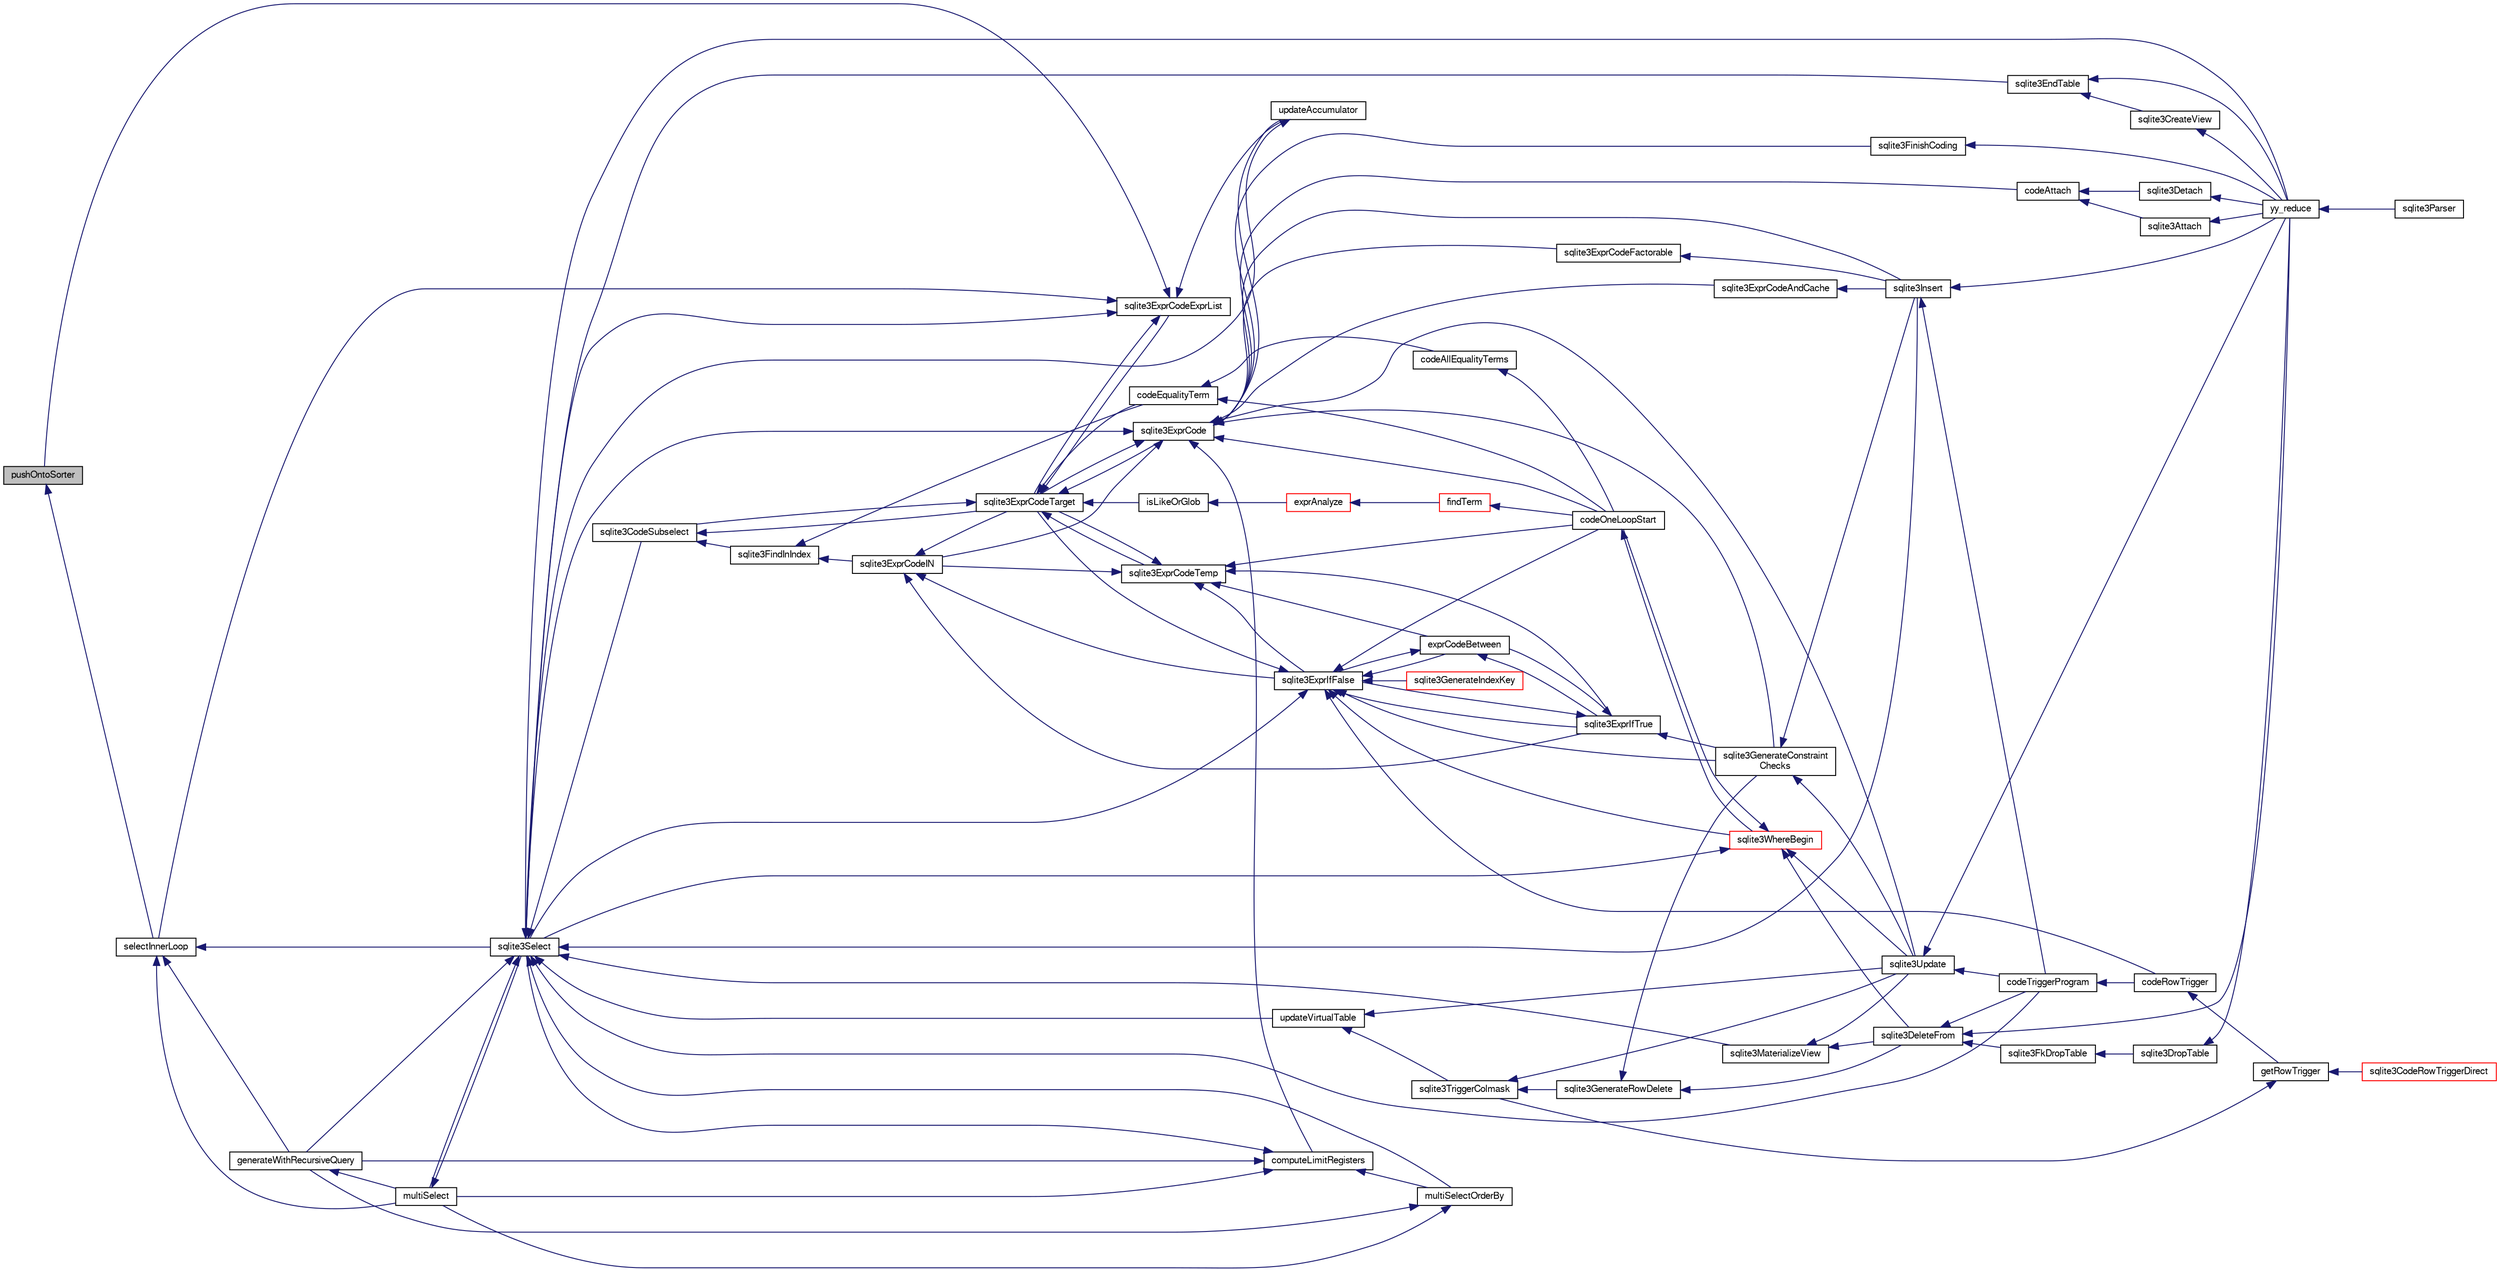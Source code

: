 digraph "pushOntoSorter"
{
  edge [fontname="FreeSans",fontsize="10",labelfontname="FreeSans",labelfontsize="10"];
  node [fontname="FreeSans",fontsize="10",shape=record];
  rankdir="LR";
  Node250780 [label="pushOntoSorter",height=0.2,width=0.4,color="black", fillcolor="grey75", style="filled", fontcolor="black"];
  Node250780 -> Node250781 [dir="back",color="midnightblue",fontsize="10",style="solid",fontname="FreeSans"];
  Node250781 [label="selectInnerLoop",height=0.2,width=0.4,color="black", fillcolor="white", style="filled",URL="$sqlite3_8c.html#ababe0933661ebe67eb0e6074bb1fd411"];
  Node250781 -> Node250782 [dir="back",color="midnightblue",fontsize="10",style="solid",fontname="FreeSans"];
  Node250782 [label="generateWithRecursiveQuery",height=0.2,width=0.4,color="black", fillcolor="white", style="filled",URL="$sqlite3_8c.html#ade2c3663fa9c3b9676507984b9483942"];
  Node250782 -> Node250783 [dir="back",color="midnightblue",fontsize="10",style="solid",fontname="FreeSans"];
  Node250783 [label="multiSelect",height=0.2,width=0.4,color="black", fillcolor="white", style="filled",URL="$sqlite3_8c.html#a6456c61f3d9b2389738753cedfa24fa7"];
  Node250783 -> Node250784 [dir="back",color="midnightblue",fontsize="10",style="solid",fontname="FreeSans"];
  Node250784 [label="sqlite3Select",height=0.2,width=0.4,color="black", fillcolor="white", style="filled",URL="$sqlite3_8c.html#a2465ee8c956209ba4b272477b7c21a45"];
  Node250784 -> Node250785 [dir="back",color="midnightblue",fontsize="10",style="solid",fontname="FreeSans"];
  Node250785 [label="sqlite3CodeSubselect",height=0.2,width=0.4,color="black", fillcolor="white", style="filled",URL="$sqlite3_8c.html#aa69b46d2204a1d1b110107a1be12ee0c"];
  Node250785 -> Node250786 [dir="back",color="midnightblue",fontsize="10",style="solid",fontname="FreeSans"];
  Node250786 [label="sqlite3FindInIndex",height=0.2,width=0.4,color="black", fillcolor="white", style="filled",URL="$sqlite3_8c.html#af7d8c56ab0231f44bb5f87b3fafeffb2"];
  Node250786 -> Node250787 [dir="back",color="midnightblue",fontsize="10",style="solid",fontname="FreeSans"];
  Node250787 [label="sqlite3ExprCodeIN",height=0.2,width=0.4,color="black", fillcolor="white", style="filled",URL="$sqlite3_8c.html#ad9cf4f5b5ffb90c24a4a0900c8626193"];
  Node250787 -> Node250788 [dir="back",color="midnightblue",fontsize="10",style="solid",fontname="FreeSans"];
  Node250788 [label="sqlite3ExprCodeTarget",height=0.2,width=0.4,color="black", fillcolor="white", style="filled",URL="$sqlite3_8c.html#a4f308397a0a3ed299ed31aaa1ae2a293"];
  Node250788 -> Node250785 [dir="back",color="midnightblue",fontsize="10",style="solid",fontname="FreeSans"];
  Node250788 -> Node250789 [dir="back",color="midnightblue",fontsize="10",style="solid",fontname="FreeSans"];
  Node250789 [label="sqlite3ExprCodeTemp",height=0.2,width=0.4,color="black", fillcolor="white", style="filled",URL="$sqlite3_8c.html#a3bc5c1ccb3c5851847e2aeb4a84ae1fc"];
  Node250789 -> Node250787 [dir="back",color="midnightblue",fontsize="10",style="solid",fontname="FreeSans"];
  Node250789 -> Node250788 [dir="back",color="midnightblue",fontsize="10",style="solid",fontname="FreeSans"];
  Node250789 -> Node250790 [dir="back",color="midnightblue",fontsize="10",style="solid",fontname="FreeSans"];
  Node250790 [label="exprCodeBetween",height=0.2,width=0.4,color="black", fillcolor="white", style="filled",URL="$sqlite3_8c.html#abd053493214542bca8f406f42145d173"];
  Node250790 -> Node250791 [dir="back",color="midnightblue",fontsize="10",style="solid",fontname="FreeSans"];
  Node250791 [label="sqlite3ExprIfTrue",height=0.2,width=0.4,color="black", fillcolor="white", style="filled",URL="$sqlite3_8c.html#ad93a55237c23e1b743ab1f59df1a1444"];
  Node250791 -> Node250790 [dir="back",color="midnightblue",fontsize="10",style="solid",fontname="FreeSans"];
  Node250791 -> Node250792 [dir="back",color="midnightblue",fontsize="10",style="solid",fontname="FreeSans"];
  Node250792 [label="sqlite3ExprIfFalse",height=0.2,width=0.4,color="black", fillcolor="white", style="filled",URL="$sqlite3_8c.html#af97ecccb5d56e321e118414b08f65b71"];
  Node250792 -> Node250788 [dir="back",color="midnightblue",fontsize="10",style="solid",fontname="FreeSans"];
  Node250792 -> Node250790 [dir="back",color="midnightblue",fontsize="10",style="solid",fontname="FreeSans"];
  Node250792 -> Node250791 [dir="back",color="midnightblue",fontsize="10",style="solid",fontname="FreeSans"];
  Node250792 -> Node250793 [dir="back",color="midnightblue",fontsize="10",style="solid",fontname="FreeSans"];
  Node250793 [label="sqlite3GenerateIndexKey",height=0.2,width=0.4,color="red", fillcolor="white", style="filled",URL="$sqlite3_8c.html#ab85ac93d5c5e6760f45f07897be7f272"];
  Node250792 -> Node250819 [dir="back",color="midnightblue",fontsize="10",style="solid",fontname="FreeSans"];
  Node250819 [label="sqlite3GenerateConstraint\lChecks",height=0.2,width=0.4,color="black", fillcolor="white", style="filled",URL="$sqlite3_8c.html#aef639c1e6a0c0a67ca6e7690ad931bd2"];
  Node250819 -> Node250817 [dir="back",color="midnightblue",fontsize="10",style="solid",fontname="FreeSans"];
  Node250817 [label="sqlite3Insert",height=0.2,width=0.4,color="black", fillcolor="white", style="filled",URL="$sqlite3_8c.html#a5b17c9c2000bae6bdff8e6be48d7dc2b"];
  Node250817 -> Node250810 [dir="back",color="midnightblue",fontsize="10",style="solid",fontname="FreeSans"];
  Node250810 [label="codeTriggerProgram",height=0.2,width=0.4,color="black", fillcolor="white", style="filled",URL="$sqlite3_8c.html#a120801f59d9281d201d2ff4b2606836e"];
  Node250810 -> Node250811 [dir="back",color="midnightblue",fontsize="10",style="solid",fontname="FreeSans"];
  Node250811 [label="codeRowTrigger",height=0.2,width=0.4,color="black", fillcolor="white", style="filled",URL="$sqlite3_8c.html#a463cea5aaaf388b560b206570a0022fc"];
  Node250811 -> Node250812 [dir="back",color="midnightblue",fontsize="10",style="solid",fontname="FreeSans"];
  Node250812 [label="getRowTrigger",height=0.2,width=0.4,color="black", fillcolor="white", style="filled",URL="$sqlite3_8c.html#a69626ef20b540d1a2b19cf56f3f45689"];
  Node250812 -> Node250813 [dir="back",color="midnightblue",fontsize="10",style="solid",fontname="FreeSans"];
  Node250813 [label="sqlite3CodeRowTriggerDirect",height=0.2,width=0.4,color="red", fillcolor="white", style="filled",URL="$sqlite3_8c.html#ad92829f9001bcf89a0299dad5a48acd4"];
  Node250812 -> Node250818 [dir="back",color="midnightblue",fontsize="10",style="solid",fontname="FreeSans"];
  Node250818 [label="sqlite3TriggerColmask",height=0.2,width=0.4,color="black", fillcolor="white", style="filled",URL="$sqlite3_8c.html#acace8e99e37ae5e84ea03c65e820c540"];
  Node250818 -> Node250806 [dir="back",color="midnightblue",fontsize="10",style="solid",fontname="FreeSans"];
  Node250806 [label="sqlite3GenerateRowDelete",height=0.2,width=0.4,color="black", fillcolor="white", style="filled",URL="$sqlite3_8c.html#a2c76cbf3027fc18fdbb8cb4cd96b77d9"];
  Node250806 -> Node250807 [dir="back",color="midnightblue",fontsize="10",style="solid",fontname="FreeSans"];
  Node250807 [label="sqlite3DeleteFrom",height=0.2,width=0.4,color="black", fillcolor="white", style="filled",URL="$sqlite3_8c.html#ab9b4b45349188b49eabb23f94608a091"];
  Node250807 -> Node250808 [dir="back",color="midnightblue",fontsize="10",style="solid",fontname="FreeSans"];
  Node250808 [label="sqlite3FkDropTable",height=0.2,width=0.4,color="black", fillcolor="white", style="filled",URL="$sqlite3_8c.html#a1218c6fc74e89152ceaa4760e82f5ef9"];
  Node250808 -> Node250809 [dir="back",color="midnightblue",fontsize="10",style="solid",fontname="FreeSans"];
  Node250809 [label="sqlite3DropTable",height=0.2,width=0.4,color="black", fillcolor="white", style="filled",URL="$sqlite3_8c.html#a5534f77364b5568783c0e50db3c9defb"];
  Node250809 -> Node250797 [dir="back",color="midnightblue",fontsize="10",style="solid",fontname="FreeSans"];
  Node250797 [label="yy_reduce",height=0.2,width=0.4,color="black", fillcolor="white", style="filled",URL="$sqlite3_8c.html#a7c419a9b25711c666a9a2449ef377f14"];
  Node250797 -> Node250798 [dir="back",color="midnightblue",fontsize="10",style="solid",fontname="FreeSans"];
  Node250798 [label="sqlite3Parser",height=0.2,width=0.4,color="black", fillcolor="white", style="filled",URL="$sqlite3_8c.html#a0327d71a5fabe0b6a343d78a2602e72a"];
  Node250807 -> Node250810 [dir="back",color="midnightblue",fontsize="10",style="solid",fontname="FreeSans"];
  Node250807 -> Node250797 [dir="back",color="midnightblue",fontsize="10",style="solid",fontname="FreeSans"];
  Node250806 -> Node250819 [dir="back",color="midnightblue",fontsize="10",style="solid",fontname="FreeSans"];
  Node250818 -> Node250815 [dir="back",color="midnightblue",fontsize="10",style="solid",fontname="FreeSans"];
  Node250815 [label="sqlite3Update",height=0.2,width=0.4,color="black", fillcolor="white", style="filled",URL="$sqlite3_8c.html#ac5aa67c46e8cc8174566fabe6809fafa"];
  Node250815 -> Node250810 [dir="back",color="midnightblue",fontsize="10",style="solid",fontname="FreeSans"];
  Node250815 -> Node250797 [dir="back",color="midnightblue",fontsize="10",style="solid",fontname="FreeSans"];
  Node250817 -> Node250797 [dir="back",color="midnightblue",fontsize="10",style="solid",fontname="FreeSans"];
  Node250819 -> Node250815 [dir="back",color="midnightblue",fontsize="10",style="solid",fontname="FreeSans"];
  Node250792 -> Node250784 [dir="back",color="midnightblue",fontsize="10",style="solid",fontname="FreeSans"];
  Node250792 -> Node250811 [dir="back",color="midnightblue",fontsize="10",style="solid",fontname="FreeSans"];
  Node250792 -> Node250825 [dir="back",color="midnightblue",fontsize="10",style="solid",fontname="FreeSans"];
  Node250825 [label="codeOneLoopStart",height=0.2,width=0.4,color="black", fillcolor="white", style="filled",URL="$sqlite3_8c.html#aa868875120b151c169cc79139ed6e008"];
  Node250825 -> Node250822 [dir="back",color="midnightblue",fontsize="10",style="solid",fontname="FreeSans"];
  Node250822 [label="sqlite3WhereBegin",height=0.2,width=0.4,color="red", fillcolor="white", style="filled",URL="$sqlite3_8c.html#acad049f5c9a96a8118cffd5e5ce89f7c"];
  Node250822 -> Node250807 [dir="back",color="midnightblue",fontsize="10",style="solid",fontname="FreeSans"];
  Node250822 -> Node250784 [dir="back",color="midnightblue",fontsize="10",style="solid",fontname="FreeSans"];
  Node250822 -> Node250815 [dir="back",color="midnightblue",fontsize="10",style="solid",fontname="FreeSans"];
  Node250822 -> Node250825 [dir="back",color="midnightblue",fontsize="10",style="solid",fontname="FreeSans"];
  Node250792 -> Node250822 [dir="back",color="midnightblue",fontsize="10",style="solid",fontname="FreeSans"];
  Node250791 -> Node250819 [dir="back",color="midnightblue",fontsize="10",style="solid",fontname="FreeSans"];
  Node250790 -> Node250792 [dir="back",color="midnightblue",fontsize="10",style="solid",fontname="FreeSans"];
  Node250789 -> Node250791 [dir="back",color="midnightblue",fontsize="10",style="solid",fontname="FreeSans"];
  Node250789 -> Node250792 [dir="back",color="midnightblue",fontsize="10",style="solid",fontname="FreeSans"];
  Node250789 -> Node250825 [dir="back",color="midnightblue",fontsize="10",style="solid",fontname="FreeSans"];
  Node250788 -> Node250826 [dir="back",color="midnightblue",fontsize="10",style="solid",fontname="FreeSans"];
  Node250826 [label="sqlite3ExprCode",height=0.2,width=0.4,color="black", fillcolor="white", style="filled",URL="$sqlite3_8c.html#a75f270fb0b111b86924cca4ea507b417"];
  Node250826 -> Node250787 [dir="back",color="midnightblue",fontsize="10",style="solid",fontname="FreeSans"];
  Node250826 -> Node250788 [dir="back",color="midnightblue",fontsize="10",style="solid",fontname="FreeSans"];
  Node250826 -> Node250827 [dir="back",color="midnightblue",fontsize="10",style="solid",fontname="FreeSans"];
  Node250827 [label="sqlite3ExprCodeFactorable",height=0.2,width=0.4,color="black", fillcolor="white", style="filled",URL="$sqlite3_8c.html#a843f7fd58eec5a683c1fd8435fcd1e84"];
  Node250827 -> Node250817 [dir="back",color="midnightblue",fontsize="10",style="solid",fontname="FreeSans"];
  Node250826 -> Node250828 [dir="back",color="midnightblue",fontsize="10",style="solid",fontname="FreeSans"];
  Node250828 [label="sqlite3ExprCodeAndCache",height=0.2,width=0.4,color="black", fillcolor="white", style="filled",URL="$sqlite3_8c.html#ae3e46527d9b7fc9cb9236d21a5e6b1d8"];
  Node250828 -> Node250817 [dir="back",color="midnightblue",fontsize="10",style="solid",fontname="FreeSans"];
  Node250826 -> Node250829 [dir="back",color="midnightblue",fontsize="10",style="solid",fontname="FreeSans"];
  Node250829 [label="codeAttach",height=0.2,width=0.4,color="black", fillcolor="white", style="filled",URL="$sqlite3_8c.html#ade4e9e30d828a19c191fdcb098676d5b"];
  Node250829 -> Node250830 [dir="back",color="midnightblue",fontsize="10",style="solid",fontname="FreeSans"];
  Node250830 [label="sqlite3Detach",height=0.2,width=0.4,color="black", fillcolor="white", style="filled",URL="$sqlite3_8c.html#ab1a5a0b01c7560aef5e0b8603a68747d"];
  Node250830 -> Node250797 [dir="back",color="midnightblue",fontsize="10",style="solid",fontname="FreeSans"];
  Node250829 -> Node250831 [dir="back",color="midnightblue",fontsize="10",style="solid",fontname="FreeSans"];
  Node250831 [label="sqlite3Attach",height=0.2,width=0.4,color="black", fillcolor="white", style="filled",URL="$sqlite3_8c.html#ae0907fe0b43cc1b4c7e6a16213e8546f"];
  Node250831 -> Node250797 [dir="back",color="midnightblue",fontsize="10",style="solid",fontname="FreeSans"];
  Node250826 -> Node250832 [dir="back",color="midnightblue",fontsize="10",style="solid",fontname="FreeSans"];
  Node250832 [label="sqlite3FinishCoding",height=0.2,width=0.4,color="black", fillcolor="white", style="filled",URL="$sqlite3_8c.html#a651bc5b446c276c092705856d995b278"];
  Node250832 -> Node250797 [dir="back",color="midnightblue",fontsize="10",style="solid",fontname="FreeSans"];
  Node250826 -> Node250817 [dir="back",color="midnightblue",fontsize="10",style="solid",fontname="FreeSans"];
  Node250826 -> Node250819 [dir="back",color="midnightblue",fontsize="10",style="solid",fontname="FreeSans"];
  Node250826 -> Node250833 [dir="back",color="midnightblue",fontsize="10",style="solid",fontname="FreeSans"];
  Node250833 [label="computeLimitRegisters",height=0.2,width=0.4,color="black", fillcolor="white", style="filled",URL="$sqlite3_8c.html#ae9d37055e4905929b6f6cda5461e2f37"];
  Node250833 -> Node250782 [dir="back",color="midnightblue",fontsize="10",style="solid",fontname="FreeSans"];
  Node250833 -> Node250783 [dir="back",color="midnightblue",fontsize="10",style="solid",fontname="FreeSans"];
  Node250833 -> Node250834 [dir="back",color="midnightblue",fontsize="10",style="solid",fontname="FreeSans"];
  Node250834 [label="multiSelectOrderBy",height=0.2,width=0.4,color="black", fillcolor="white", style="filled",URL="$sqlite3_8c.html#afcdb8488c6f4dfdadaf9f04bca35b808"];
  Node250834 -> Node250782 [dir="back",color="midnightblue",fontsize="10",style="solid",fontname="FreeSans"];
  Node250834 -> Node250783 [dir="back",color="midnightblue",fontsize="10",style="solid",fontname="FreeSans"];
  Node250833 -> Node250784 [dir="back",color="midnightblue",fontsize="10",style="solid",fontname="FreeSans"];
  Node250826 -> Node250835 [dir="back",color="midnightblue",fontsize="10",style="solid",fontname="FreeSans"];
  Node250835 [label="updateAccumulator",height=0.2,width=0.4,color="black", fillcolor="white", style="filled",URL="$sqlite3_8c.html#a1681660dd3ecd50c8727d6e56a537bd9"];
  Node250835 -> Node250784 [dir="back",color="midnightblue",fontsize="10",style="solid",fontname="FreeSans"];
  Node250826 -> Node250784 [dir="back",color="midnightblue",fontsize="10",style="solid",fontname="FreeSans"];
  Node250826 -> Node250815 [dir="back",color="midnightblue",fontsize="10",style="solid",fontname="FreeSans"];
  Node250826 -> Node250825 [dir="back",color="midnightblue",fontsize="10",style="solid",fontname="FreeSans"];
  Node250788 -> Node250836 [dir="back",color="midnightblue",fontsize="10",style="solid",fontname="FreeSans"];
  Node250836 [label="sqlite3ExprCodeExprList",height=0.2,width=0.4,color="black", fillcolor="white", style="filled",URL="$sqlite3_8c.html#a05b2b3dc3de7565de24eb3a2ff4e9566"];
  Node250836 -> Node250788 [dir="back",color="midnightblue",fontsize="10",style="solid",fontname="FreeSans"];
  Node250836 -> Node250780 [dir="back",color="midnightblue",fontsize="10",style="solid",fontname="FreeSans"];
  Node250836 -> Node250781 [dir="back",color="midnightblue",fontsize="10",style="solid",fontname="FreeSans"];
  Node250836 -> Node250835 [dir="back",color="midnightblue",fontsize="10",style="solid",fontname="FreeSans"];
  Node250836 -> Node250784 [dir="back",color="midnightblue",fontsize="10",style="solid",fontname="FreeSans"];
  Node250788 -> Node250837 [dir="back",color="midnightblue",fontsize="10",style="solid",fontname="FreeSans"];
  Node250837 [label="isLikeOrGlob",height=0.2,width=0.4,color="black", fillcolor="white", style="filled",URL="$sqlite3_8c.html#a6c38e495198bf8976f68d1a6ebd74a50"];
  Node250837 -> Node250838 [dir="back",color="midnightblue",fontsize="10",style="solid",fontname="FreeSans"];
  Node250838 [label="exprAnalyze",height=0.2,width=0.4,color="red", fillcolor="white", style="filled",URL="$sqlite3_8c.html#acb10e48c9a4184a4edd9bfd5b14ad0b7"];
  Node250838 -> Node250839 [dir="back",color="midnightblue",fontsize="10",style="solid",fontname="FreeSans"];
  Node250839 [label="findTerm",height=0.2,width=0.4,color="red", fillcolor="white", style="filled",URL="$sqlite3_8c.html#af26eb1eed85001fcf29fa189b631ac4b"];
  Node250839 -> Node250825 [dir="back",color="midnightblue",fontsize="10",style="solid",fontname="FreeSans"];
  Node250788 -> Node250846 [dir="back",color="midnightblue",fontsize="10",style="solid",fontname="FreeSans"];
  Node250846 [label="codeEqualityTerm",height=0.2,width=0.4,color="black", fillcolor="white", style="filled",URL="$sqlite3_8c.html#ad88a57073f031452c9843e97f15acc47"];
  Node250846 -> Node250847 [dir="back",color="midnightblue",fontsize="10",style="solid",fontname="FreeSans"];
  Node250847 [label="codeAllEqualityTerms",height=0.2,width=0.4,color="black", fillcolor="white", style="filled",URL="$sqlite3_8c.html#a3095598b812500a4efe41bf17cd49381"];
  Node250847 -> Node250825 [dir="back",color="midnightblue",fontsize="10",style="solid",fontname="FreeSans"];
  Node250846 -> Node250825 [dir="back",color="midnightblue",fontsize="10",style="solid",fontname="FreeSans"];
  Node250787 -> Node250791 [dir="back",color="midnightblue",fontsize="10",style="solid",fontname="FreeSans"];
  Node250787 -> Node250792 [dir="back",color="midnightblue",fontsize="10",style="solid",fontname="FreeSans"];
  Node250786 -> Node250846 [dir="back",color="midnightblue",fontsize="10",style="solid",fontname="FreeSans"];
  Node250785 -> Node250788 [dir="back",color="midnightblue",fontsize="10",style="solid",fontname="FreeSans"];
  Node250784 -> Node250800 [dir="back",color="midnightblue",fontsize="10",style="solid",fontname="FreeSans"];
  Node250800 [label="sqlite3EndTable",height=0.2,width=0.4,color="black", fillcolor="white", style="filled",URL="$sqlite3_8c.html#a7b5f2c66c0f0b6f819d970ca389768b0"];
  Node250800 -> Node250801 [dir="back",color="midnightblue",fontsize="10",style="solid",fontname="FreeSans"];
  Node250801 [label="sqlite3CreateView",height=0.2,width=0.4,color="black", fillcolor="white", style="filled",URL="$sqlite3_8c.html#a9d85cb00ff71dee5cd9a019503a6982e"];
  Node250801 -> Node250797 [dir="back",color="midnightblue",fontsize="10",style="solid",fontname="FreeSans"];
  Node250800 -> Node250797 [dir="back",color="midnightblue",fontsize="10",style="solid",fontname="FreeSans"];
  Node250784 -> Node250848 [dir="back",color="midnightblue",fontsize="10",style="solid",fontname="FreeSans"];
  Node250848 [label="sqlite3MaterializeView",height=0.2,width=0.4,color="black", fillcolor="white", style="filled",URL="$sqlite3_8c.html#a4557984b0b75f998fb0c3f231c9b1def"];
  Node250848 -> Node250807 [dir="back",color="midnightblue",fontsize="10",style="solid",fontname="FreeSans"];
  Node250848 -> Node250815 [dir="back",color="midnightblue",fontsize="10",style="solid",fontname="FreeSans"];
  Node250784 -> Node250817 [dir="back",color="midnightblue",fontsize="10",style="solid",fontname="FreeSans"];
  Node250784 -> Node250782 [dir="back",color="midnightblue",fontsize="10",style="solid",fontname="FreeSans"];
  Node250784 -> Node250783 [dir="back",color="midnightblue",fontsize="10",style="solid",fontname="FreeSans"];
  Node250784 -> Node250834 [dir="back",color="midnightblue",fontsize="10",style="solid",fontname="FreeSans"];
  Node250784 -> Node250810 [dir="back",color="midnightblue",fontsize="10",style="solid",fontname="FreeSans"];
  Node250784 -> Node250849 [dir="back",color="midnightblue",fontsize="10",style="solid",fontname="FreeSans"];
  Node250849 [label="updateVirtualTable",height=0.2,width=0.4,color="black", fillcolor="white", style="filled",URL="$sqlite3_8c.html#a740220531db9293c39a2cdd7da3f74e1"];
  Node250849 -> Node250818 [dir="back",color="midnightblue",fontsize="10",style="solid",fontname="FreeSans"];
  Node250849 -> Node250815 [dir="back",color="midnightblue",fontsize="10",style="solid",fontname="FreeSans"];
  Node250784 -> Node250797 [dir="back",color="midnightblue",fontsize="10",style="solid",fontname="FreeSans"];
  Node250781 -> Node250783 [dir="back",color="midnightblue",fontsize="10",style="solid",fontname="FreeSans"];
  Node250781 -> Node250784 [dir="back",color="midnightblue",fontsize="10",style="solid",fontname="FreeSans"];
}

